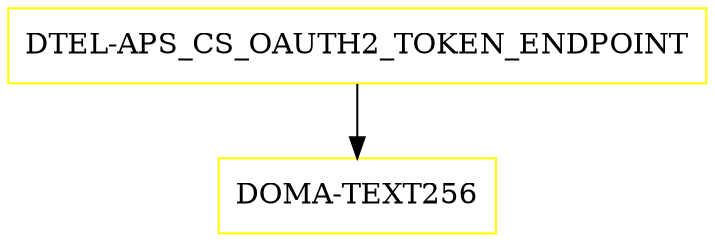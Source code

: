 digraph G {
  "DTEL-APS_CS_OAUTH2_TOKEN_ENDPOINT" [shape=box,color=yellow];
  "DOMA-TEXT256" [shape=box,color=yellow,URL="./DOMA_TEXT256.html"];
  "DTEL-APS_CS_OAUTH2_TOKEN_ENDPOINT" -> "DOMA-TEXT256";
}
